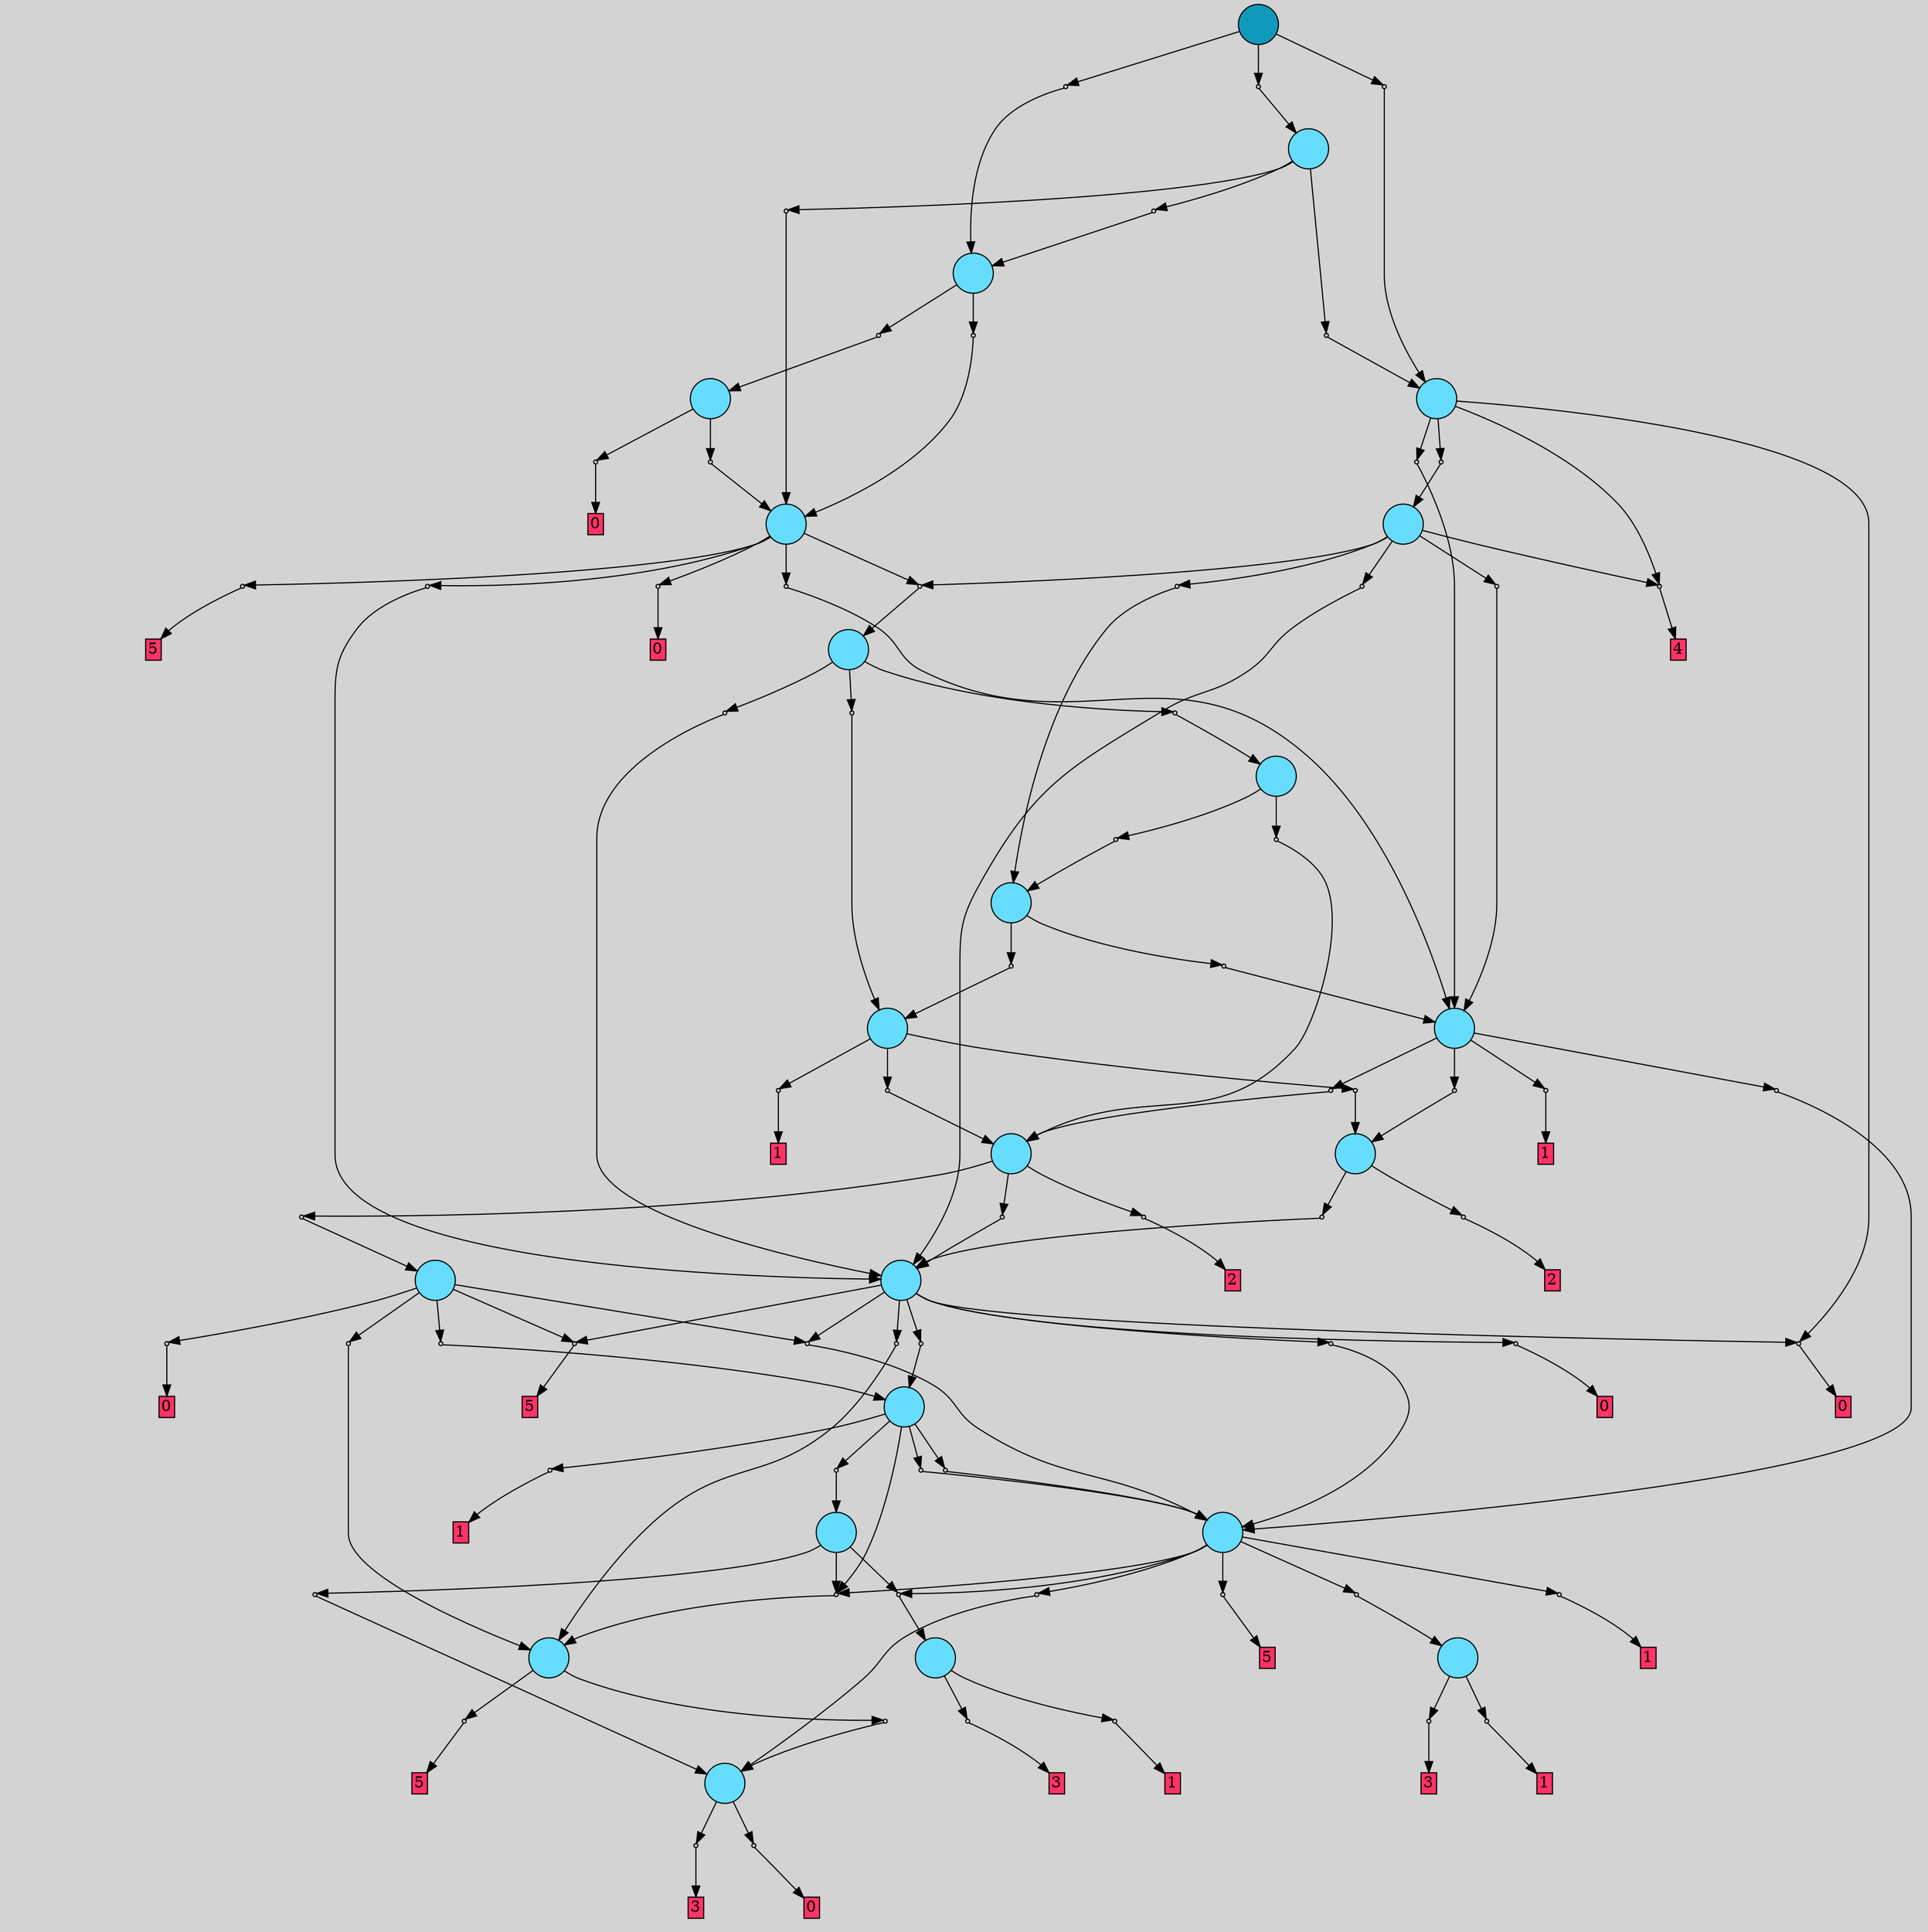 // File exported with GEGELATI v1.3.1
// On the 2024-07-18 14:28:26
// With the File::TPGGraphDotExporter
digraph{
	graph[pad = "0.212, 0.055" bgcolor = lightgray]
	node[shape=circle style = filled label = ""]
		T0 [fillcolor="#66ddff"]
		T1 [fillcolor="#66ddff"]
		T2 [fillcolor="#66ddff"]
		T3 [fillcolor="#66ddff"]
		T4 [fillcolor="#66ddff"]
		T5 [fillcolor="#66ddff"]
		T6 [fillcolor="#66ddff"]
		T7 [fillcolor="#66ddff"]
		T8 [fillcolor="#66ddff"]
		T9 [fillcolor="#66ddff"]
		T10 [fillcolor="#66ddff"]
		T11 [fillcolor="#66ddff"]
		T12 [fillcolor="#66ddff"]
		T13 [fillcolor="#66ddff"]
		T14 [fillcolor="#66ddff"]
		T15 [fillcolor="#66ddff"]
		T16 [fillcolor="#66ddff"]
		T17 [fillcolor="#66ddff"]
		T18 [fillcolor="#66ddff"]
		T19 [fillcolor="#66ddff"]
		T20 [fillcolor="#66ddff"]
		T21 [fillcolor="#66ddff"]
		T22 [fillcolor="#1199bb"]
		P0 [fillcolor="#cccccc" shape=point] //
		I0 [shape=box style=invis label="7|0&2|7#2|0&#92;n"]
		P0 -> I0[style=invis]
		A0 [fillcolor="#ff3366" shape=box margin=0.03 width=0 height=0 label="3"]
		T0 -> P0 -> A0
		P1 [fillcolor="#cccccc" shape=point] //
		I1 [shape=box style=invis label=""]
		P1 -> I1[style=invis]
		A1 [fillcolor="#ff3366" shape=box margin=0.03 width=0 height=0 label="0"]
		T0 -> P1 -> A1
		P2 [fillcolor="#cccccc" shape=point] //
		I2 [shape=box style=invis label=""]
		P2 -> I2[style=invis]
		A2 [fillcolor="#ff3366" shape=box margin=0.03 width=0 height=0 label="1"]
		T1 -> P2 -> A2
		P3 [fillcolor="#cccccc" shape=point] //
		I3 [shape=box style=invis label="7|0&2|7#3|2&#92;n"]
		P3 -> I3[style=invis]
		A3 [fillcolor="#ff3366" shape=box margin=0.03 width=0 height=0 label="3"]
		T1 -> P3 -> A3
		P4 [fillcolor="#cccccc" shape=point] //
		I4 [shape=box style=invis label=""]
		P4 -> I4[style=invis]
		A4 [fillcolor="#ff3366" shape=box margin=0.03 width=0 height=0 label="1"]
		T2 -> P4 -> A4
		P5 [fillcolor="#cccccc" shape=point] //
		I5 [shape=box style=invis label="1|0&2|1#0|2&#92;n"]
		P5 -> I5[style=invis]
		A5 [fillcolor="#ff3366" shape=box margin=0.03 width=0 height=0 label="3"]
		T2 -> P5 -> A5
		P6 [fillcolor="#cccccc" shape=point] //
		I6 [shape=box style=invis label="2|0&2|2#4|5&#92;n"]
		P6 -> I6[style=invis]
		T3 -> P6 -> T0
		P7 [fillcolor="#cccccc" shape=point] //
		I7 [shape=box style=invis label="4|0&2|2#4|6&#92;n"]
		P7 -> I7[style=invis]
		A6 [fillcolor="#ff3366" shape=box margin=0.03 width=0 height=0 label="5"]
		T3 -> P7 -> A6
		P8 [fillcolor="#cccccc" shape=point] //
		I8 [shape=box style=invis label="2|0&2|2#2|5&#92;n"]
		P8 -> I8[style=invis]
		T4 -> P8 -> T3
		P9 [fillcolor="#cccccc" shape=point] //
		I9 [shape=box style=invis label="2|0&2|2#4|5&#92;n"]
		P9 -> I9[style=invis]
		T4 -> P9 -> T0
		P10 [fillcolor="#cccccc" shape=point] //
		I10 [shape=box style=invis label="5|0&3|3#1|1&#92;n"]
		P10 -> I10[style=invis]
		T4 -> P10 -> T2
		T5 -> P8
		P11 [fillcolor="#cccccc" shape=point] //
		I11 [shape=box style=invis label="7|0&1|3#4|5&#92;n"]
		P11 -> I11[style=invis]
		A7 [fillcolor="#ff3366" shape=box margin=0.03 width=0 height=0 label="1"]
		T5 -> P11 -> A7
		P12 [fillcolor="#cccccc" shape=point] //
		I12 [shape=box style=invis label="2|0&2|2#4|5&#92;n"]
		P12 -> I12[style=invis]
		T5 -> P12 -> T0
		P13 [fillcolor="#cccccc" shape=point] //
		I13 [shape=box style=invis label="5|3&4|5#3|6&#92;n1|0&2|7#0|3&#92;n"]
		P13 -> I13[style=invis]
		A8 [fillcolor="#ff3366" shape=box margin=0.03 width=0 height=0 label="5"]
		T5 -> P13 -> A8
		P14 [fillcolor="#cccccc" shape=point] //
		I14 [shape=box style=invis label="7|0&3|0#4|2&#92;n"]
		P14 -> I14[style=invis]
		T5 -> P14 -> T1
		T5 -> P10
		P15 [fillcolor="#cccccc" shape=point] //
		I15 [shape=box style=invis label="7|0&1|3#3|6&#92;n"]
		P15 -> I15[style=invis]
		T6 -> P15 -> T5
		P16 [fillcolor="#cccccc" shape=point] //
		I16 [shape=box style=invis label="2|0&2|0#4|5&#92;n"]
		P16 -> I16[style=invis]
		T6 -> P16 -> T5
		T6 -> P8
		P17 [fillcolor="#cccccc" shape=point] //
		I17 [shape=box style=invis label="2|0&2|7#3|4&#92;n"]
		P17 -> I17[style=invis]
		A9 [fillcolor="#ff3366" shape=box margin=0.03 width=0 height=0 label="1"]
		T6 -> P17 -> A9
		P18 [fillcolor="#cccccc" shape=point] //
		I18 [shape=box style=invis label="5|0&3|1#1|1&#92;n"]
		P18 -> I18[style=invis]
		T6 -> P18 -> T4
		P19 [fillcolor="#cccccc" shape=point] //
		I19 [shape=box style=invis label="2|0&1|7#3|0&#92;n"]
		P19 -> I19[style=invis]
		A10 [fillcolor="#ff3366" shape=box margin=0.03 width=0 height=0 label="0"]
		T7 -> P19 -> A10
		P20 [fillcolor="#cccccc" shape=point] //
		I20 [shape=box style=invis label="8|0&2|0#3|4&#92;n"]
		P20 -> I20[style=invis]
		T7 -> P20 -> T5
		P21 [fillcolor="#cccccc" shape=point] //
		I21 [shape=box style=invis label="2|0&3|6#1|3&#92;n"]
		P21 -> I21[style=invis]
		T7 -> P21 -> T6
		P22 [fillcolor="#cccccc" shape=point] //
		I22 [shape=box style=invis label="4|0&2|2#4|6&#92;n"]
		P22 -> I22[style=invis]
		A11 [fillcolor="#ff3366" shape=box margin=0.03 width=0 height=0 label="5"]
		T7 -> P22 -> A11
		P23 [fillcolor="#cccccc" shape=point] //
		I23 [shape=box style=invis label="2|0&2|2#1|5&#92;n"]
		P23 -> I23[style=invis]
		T7 -> P23 -> T3
		P24 [fillcolor="#cccccc" shape=point] //
		I24 [shape=box style=invis label="7|0&4|3#2|6&#92;n"]
		P24 -> I24[style=invis]
		T8 -> P24 -> T3
		P25 [fillcolor="#cccccc" shape=point] //
		I25 [shape=box style=invis label="2|0&1|6#3|3&#92;n"]
		P25 -> I25[style=invis]
		T8 -> P25 -> T6
		P26 [fillcolor="#cccccc" shape=point] //
		I26 [shape=box style=invis label="2|0&2|0#4|5&#92;n"]
		P26 -> I26[style=invis]
		T8 -> P26 -> T5
		T8 -> P20
		T8 -> P22
		P27 [fillcolor="#cccccc" shape=point] //
		I27 [shape=box style=invis label="2|0&2|7#3|0&#92;n"]
		P27 -> I27[style=invis]
		A12 [fillcolor="#ff3366" shape=box margin=0.03 width=0 height=0 label="0"]
		T8 -> P27 -> A12
		P28 [fillcolor="#cccccc" shape=point] //
		I28 [shape=box style=invis label="7|4&3|3#2|6&#92;n4|0&0|4#1|1&#92;n"]
		P28 -> I28[style=invis]
		A13 [fillcolor="#ff3366" shape=box margin=0.03 width=0 height=0 label="0"]
		T8 -> P28 -> A13
		P29 [fillcolor="#cccccc" shape=point] //
		I29 [shape=box style=invis label="8|2&1|5#0|4&#92;n2|0&0|2#4|5&#92;n"]
		P29 -> I29[style=invis]
		T9 -> P29 -> T8
		P30 [fillcolor="#cccccc" shape=point] //
		I30 [shape=box style=invis label="8|0&3|5#2|7&#92;n"]
		P30 -> I30[style=invis]
		A14 [fillcolor="#ff3366" shape=box margin=0.03 width=0 height=0 label="2"]
		T9 -> P30 -> A14
		P31 [fillcolor="#cccccc" shape=point] //
		I31 [shape=box style=invis label="8|0&1|7#4|3&#92;n"]
		P31 -> I31[style=invis]
		T9 -> P31 -> T7
		P32 [fillcolor="#cccccc" shape=point] //
		I32 [shape=box style=invis label="8|0&3|5#2|7&#92;n"]
		P32 -> I32[style=invis]
		A15 [fillcolor="#ff3366" shape=box margin=0.03 width=0 height=0 label="2"]
		T10 -> P32 -> A15
		P33 [fillcolor="#cccccc" shape=point] //
		I33 [shape=box style=invis label="8|2&1|5#0|4&#92;n2|0&0|2#4|3&#92;n"]
		P33 -> I33[style=invis]
		T10 -> P33 -> T8
		P34 [fillcolor="#cccccc" shape=point] //
		I34 [shape=box style=invis label="8|0&2|1#3|7&#92;n"]
		P34 -> I34[style=invis]
		A16 [fillcolor="#ff3366" shape=box margin=0.03 width=0 height=0 label="1"]
		T11 -> P34 -> A16
		P35 [fillcolor="#cccccc" shape=point] //
		I35 [shape=box style=invis label="1|1&2|7#3|6&#92;n8|0&0|1#4|1&#92;n"]
		P35 -> I35[style=invis]
		T11 -> P35 -> T9
		P36 [fillcolor="#cccccc" shape=point] //
		I36 [shape=box style=invis label="1|0&4|5#1|2&#92;n"]
		P36 -> I36[style=invis]
		T11 -> P36 -> T10
		P37 [fillcolor="#cccccc" shape=point] //
		I37 [shape=box style=invis label="1|1&2|7#3|6&#92;n8|0&0|1#4|1&#92;n"]
		P37 -> I37[style=invis]
		T12 -> P37 -> T9
		P38 [fillcolor="#cccccc" shape=point] //
		I38 [shape=box style=invis label="1|0&2|7#2|6&#92;n"]
		P38 -> I38[style=invis]
		T12 -> P38 -> T5
		P39 [fillcolor="#cccccc" shape=point] //
		I39 [shape=box style=invis label="1|0&4|5#0|2&#92;n"]
		P39 -> I39[style=invis]
		T12 -> P39 -> T10
		P40 [fillcolor="#cccccc" shape=point] //
		I40 [shape=box style=invis label="8|0&2|1#2|7&#92;n"]
		P40 -> I40[style=invis]
		A17 [fillcolor="#ff3366" shape=box margin=0.03 width=0 height=0 label="1"]
		T12 -> P40 -> A17
		P41 [fillcolor="#cccccc" shape=point] //
		I41 [shape=box style=invis label="1|0&4|7#3|2&#92;n"]
		P41 -> I41[style=invis]
		T13 -> P41 -> T11
		P42 [fillcolor="#cccccc" shape=point] //
		I42 [shape=box style=invis label="8|0&2|1#2|7&#92;n"]
		P42 -> I42[style=invis]
		T13 -> P42 -> T12
		P43 [fillcolor="#cccccc" shape=point] //
		I43 [shape=box style=invis label="2|0&4|7#3|2&#92;n"]
		P43 -> I43[style=invis]
		T14 -> P43 -> T13
		P44 [fillcolor="#cccccc" shape=point] //
		I44 [shape=box style=invis label="4|1&2|5#2|1&#92;n8|0&0|1#4|1&#92;n"]
		P44 -> I44[style=invis]
		T14 -> P44 -> T9
		P45 [fillcolor="#cccccc" shape=point] //
		I45 [shape=box style=invis label="3|2&3|5#1|0&#92;n2|0&0|2#4|5&#92;n"]
		P45 -> I45[style=invis]
		T15 -> P45 -> T8
		P46 [fillcolor="#cccccc" shape=point] //
		I46 [shape=box style=invis label="8|0&2|1#2|7&#92;n"]
		P46 -> I46[style=invis]
		T15 -> P46 -> T14
		P47 [fillcolor="#cccccc" shape=point] //
		I47 [shape=box style=invis label="1|0&4|7#3|2&#92;n"]
		P47 -> I47[style=invis]
		T15 -> P47 -> T11
		P48 [fillcolor="#cccccc" shape=point] //
		I48 [shape=box style=invis label="1|0&3|1#4|7&#92;n"]
		P48 -> I48[style=invis]
		T16 -> P48 -> T15
		P49 [fillcolor="#cccccc" shape=point] //
		I49 [shape=box style=invis label="8|0&2|3#2|7&#92;n"]
		P49 -> I49[style=invis]
		T16 -> P49 -> T12
		P50 [fillcolor="#cccccc" shape=point] //
		I50 [shape=box style=invis label="2|0&2|7#3|0&#92;n"]
		P50 -> I50[style=invis]
		A18 [fillcolor="#ff3366" shape=box margin=0.03 width=0 height=0 label="0"]
		T16 -> P50 -> A18
		P51 [fillcolor="#cccccc" shape=point] //
		I51 [shape=box style=invis label="7|0&3|5#2|6&#92;n2|0&0|0#3|3&#92;n"]
		P51 -> I51[style=invis]
		A19 [fillcolor="#ff3366" shape=box margin=0.03 width=0 height=0 label="5"]
		T16 -> P51 -> A19
		P52 [fillcolor="#cccccc" shape=point] //
		I52 [shape=box style=invis label="3|0&1|1#3|3&#92;n"]
		P52 -> I52[style=invis]
		T16 -> P52 -> T8
		T17 -> P48
		P53 [fillcolor="#cccccc" shape=point] //
		I53 [shape=box style=invis label="5|3&4|0#2|4&#92;n2|0&0|3#4|2&#92;n"]
		P53 -> I53[style=invis]
		T17 -> P53 -> T12
		P54 [fillcolor="#cccccc" shape=point] //
		I54 [shape=box style=invis label="3|0&2|1#3|3&#92;n"]
		P54 -> I54[style=invis]
		T17 -> P54 -> T8
		P55 [fillcolor="#cccccc" shape=point] //
		I55 [shape=box style=invis label="4|0&4|7#2|1&#92;n"]
		P55 -> I55[style=invis]
		T17 -> P55 -> T13
		P56 [fillcolor="#cccccc" shape=point] //
		I56 [shape=box style=invis label="8|0&2|5#3|3&#92;n"]
		P56 -> I56[style=invis]
		A20 [fillcolor="#ff3366" shape=box margin=0.03 width=0 height=0 label="4"]
		T17 -> P56 -> A20
		P57 [fillcolor="#cccccc" shape=point] //
		I57 [shape=box style=invis label="8|0&2|3#2|7&#92;n"]
		P57 -> I57[style=invis]
		T18 -> P57 -> T12
		T18 -> P27
		T18 -> P56
		P58 [fillcolor="#cccccc" shape=point] //
		I58 [shape=box style=invis label="1|0&4|7#1|2&#92;n"]
		P58 -> I58[style=invis]
		T18 -> P58 -> T17
		P59 [fillcolor="#cccccc" shape=point] //
		I59 [shape=box style=invis label="8|0&1|6#2|1&#92;n"]
		P59 -> I59[style=invis]
		A21 [fillcolor="#ff3366" shape=box margin=0.03 width=0 height=0 label="0"]
		T19 -> P59 -> A21
		P60 [fillcolor="#cccccc" shape=point] //
		I60 [shape=box style=invis label="8|0&4|0#4|3&#92;n"]
		P60 -> I60[style=invis]
		T19 -> P60 -> T16
		P61 [fillcolor="#cccccc" shape=point] //
		I61 [shape=box style=invis label="7|3&0|4#4|6&#92;n0|0&3|7#0|3&#92;n"]
		P61 -> I61[style=invis]
		T20 -> P61 -> T19
		P62 [fillcolor="#cccccc" shape=point] //
		I62 [shape=box style=invis label="8|0&4|0#4|3&#92;n"]
		P62 -> I62[style=invis]
		T20 -> P62 -> T16
		P63 [fillcolor="#cccccc" shape=point] //
		I63 [shape=box style=invis label="2|0&2|2#3|7&#92;n"]
		P63 -> I63[style=invis]
		T21 -> P63 -> T20
		P64 [fillcolor="#cccccc" shape=point] //
		I64 [shape=box style=invis label="3|0&1|6#2|2&#92;n"]
		P64 -> I64[style=invis]
		T21 -> P64 -> T16
		P65 [fillcolor="#cccccc" shape=point] //
		I65 [shape=box style=invis label="2|0&3|2#4|5&#92;n"]
		P65 -> I65[style=invis]
		T21 -> P65 -> T18
		P66 [fillcolor="#cccccc" shape=point] //
		I66 [shape=box style=invis label="2|0&3|2#4|5&#92;n"]
		P66 -> I66[style=invis]
		T22 -> P66 -> T21
		P67 [fillcolor="#cccccc" shape=point] //
		I67 [shape=box style=invis label="2|0&3|2#2|5&#92;n"]
		P67 -> I67[style=invis]
		T22 -> P67 -> T18
		P68 [fillcolor="#cccccc" shape=point] //
		I68 [shape=box style=invis label="8|0&3|6#1|6&#92;n"]
		P68 -> I68[style=invis]
		T22 -> P68 -> T20
		{ rank= same T22 }
}
